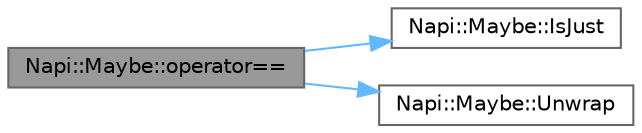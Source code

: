 digraph "Napi::Maybe::operator=="
{
 // LATEX_PDF_SIZE
  bgcolor="transparent";
  edge [fontname=Helvetica,fontsize=10,labelfontname=Helvetica,labelfontsize=10];
  node [fontname=Helvetica,fontsize=10,shape=box,height=0.2,width=0.4];
  rankdir="LR";
  Node1 [id="Node000001",label="Napi::Maybe::operator==",height=0.2,width=0.4,color="gray40", fillcolor="grey60", style="filled", fontcolor="black",tooltip=" "];
  Node1 -> Node2 [id="edge1_Node000001_Node000002",color="steelblue1",style="solid",tooltip=" "];
  Node2 [id="Node000002",label="Napi::Maybe::IsJust",height=0.2,width=0.4,color="grey40", fillcolor="white", style="filled",URL="$class_napi_1_1_maybe.html#afad0aceef6dbf831e1a32cd8f58ff72b",tooltip=" "];
  Node1 -> Node3 [id="edge2_Node000001_Node000003",color="steelblue1",style="solid",tooltip=" "];
  Node3 [id="Node000003",label="Napi::Maybe::Unwrap",height=0.2,width=0.4,color="grey40", fillcolor="white", style="filled",URL="$class_napi_1_1_maybe.html#aa5bac165b94e9d8eff5ddfd37e844858",tooltip=" "];
}
